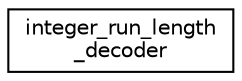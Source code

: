 digraph "Graphical Class Hierarchy"
{
 // LATEX_PDF_SIZE
  edge [fontname="Helvetica",fontsize="10",labelfontname="Helvetica",labelfontsize="10"];
  node [fontname="Helvetica",fontsize="10",shape=record];
  rankdir="LR";
  Node0 [label="integer_run_length\l_decoder",height=0.2,width=0.4,color="black", fillcolor="white", style="filled",URL="$classinteger__run__length__decoder.html",tooltip=" "];
}
